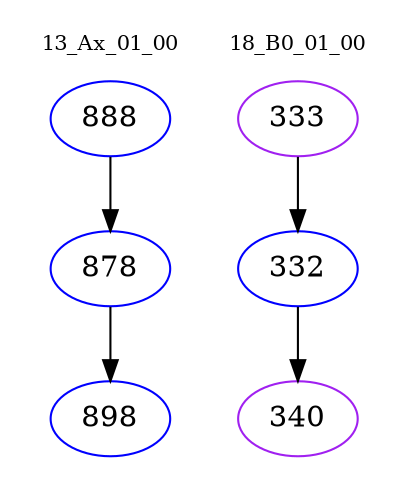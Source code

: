 digraph{
subgraph cluster_0 {
color = white
label = "13_Ax_01_00";
fontsize=10;
T0_888 [label="888", color="blue"]
T0_888 -> T0_878 [color="black"]
T0_878 [label="878", color="blue"]
T0_878 -> T0_898 [color="black"]
T0_898 [label="898", color="blue"]
}
subgraph cluster_1 {
color = white
label = "18_B0_01_00";
fontsize=10;
T1_333 [label="333", color="purple"]
T1_333 -> T1_332 [color="black"]
T1_332 [label="332", color="blue"]
T1_332 -> T1_340 [color="black"]
T1_340 [label="340", color="purple"]
}
}
